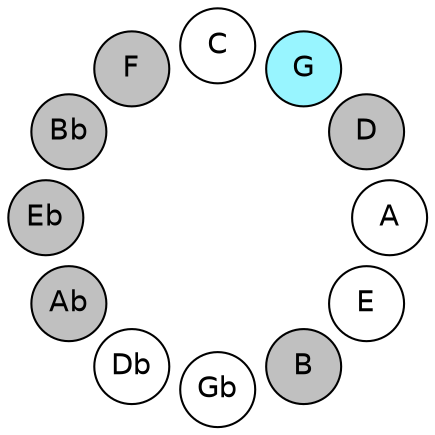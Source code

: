 
graph {

layout = circo;
mindist = .1

node [shape = circle, fontname = Helvetica, margin = 0, style = filled]
edge [style=invis]

subgraph 1 {
	E -- B -- Gb -- Db -- Ab -- Eb -- Bb -- F -- C -- G -- D -- A -- E
}

E [fillcolor = white];
B [fillcolor = gray];
Gb [fillcolor = white];
Db [fillcolor = white];
Ab [fillcolor = gray];
Eb [fillcolor = gray];
Bb [fillcolor = gray];
F [fillcolor = gray];
C [fillcolor = white];
G [fillcolor = cadetblue1];
D [fillcolor = gray];
A [fillcolor = white];
}
